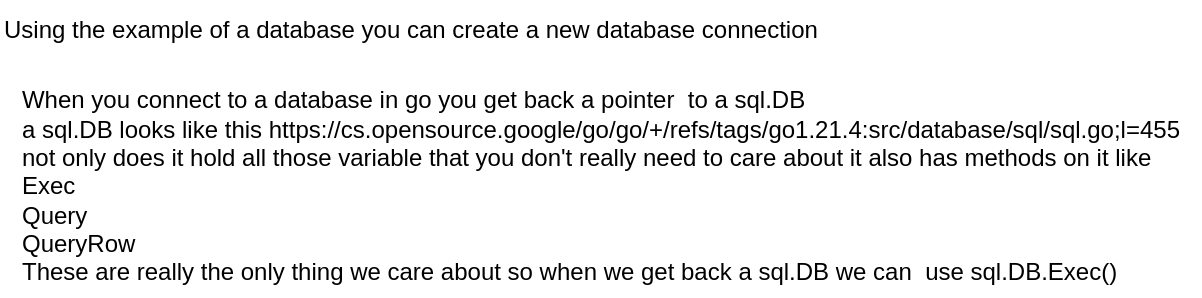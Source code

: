 <mxfile version="22.1.0" type="github">
  <diagram name="Page-1" id="HwX00dk__h2ag6gLHclP">
    <mxGraphModel dx="2074" dy="1110" grid="1" gridSize="10" guides="1" tooltips="1" connect="1" arrows="1" fold="1" page="1" pageScale="1" pageWidth="850" pageHeight="1100" math="0" shadow="0">
      <root>
        <mxCell id="0" />
        <mxCell id="1" parent="0" />
        <mxCell id="VmtdbH44lMCPrnUxbE_m-2" value="Using the example of a database you can create a new database connection" style="text;html=1;align=left;verticalAlign=middle;resizable=0;points=[];autosize=1;strokeColor=none;fillColor=none;" vertex="1" parent="1">
          <mxGeometry x="40" y="80" width="430" height="30" as="geometry" />
        </mxCell>
        <mxCell id="VmtdbH44lMCPrnUxbE_m-3" value="&lt;div style=&quot;text-align: left;&quot;&gt;&lt;span style=&quot;background-color: initial;&quot;&gt;When you connect to a database in go you get back a pointer&amp;nbsp; to a sql.DB&lt;/span&gt;&lt;/div&gt;&lt;div style=&quot;text-align: left;&quot;&gt;&lt;span style=&quot;background-color: initial;&quot;&gt;a sql.DB looks like this&amp;nbsp;https://cs.opensource.google/go/go/+/refs/tags/go1.21.4:src/database/sql/sql.go;l=455&lt;/span&gt;&lt;/div&gt;&lt;div style=&quot;text-align: left;&quot;&gt;&lt;span style=&quot;background-color: initial;&quot;&gt;not only does it hold all those variable that you don&#39;t really need to care about it also has methods on it like&lt;/span&gt;&lt;/div&gt;&lt;div style=&quot;text-align: left;&quot;&gt;&lt;span style=&quot;background-color: initial;&quot;&gt;Exec&lt;/span&gt;&lt;/div&gt;&lt;div style=&quot;text-align: left;&quot;&gt;&lt;span style=&quot;background-color: initial;&quot;&gt;Query&lt;/span&gt;&lt;/div&gt;&lt;div style=&quot;text-align: left;&quot;&gt;&lt;span style=&quot;background-color: initial;&quot;&gt;QueryRow&lt;/span&gt;&lt;/div&gt;&lt;div style=&quot;text-align: left;&quot;&gt;&lt;span style=&quot;background-color: initial;&quot;&gt;These are really the only thing we care about so when we get back a sql.DB we can&amp;nbsp; use sql.DB.Exec()&lt;/span&gt;&lt;/div&gt;" style="text;html=1;align=center;verticalAlign=middle;resizable=0;points=[];autosize=1;strokeColor=none;fillColor=none;" vertex="1" parent="1">
          <mxGeometry x="40" y="118" width="600" height="110" as="geometry" />
        </mxCell>
      </root>
    </mxGraphModel>
  </diagram>
</mxfile>
